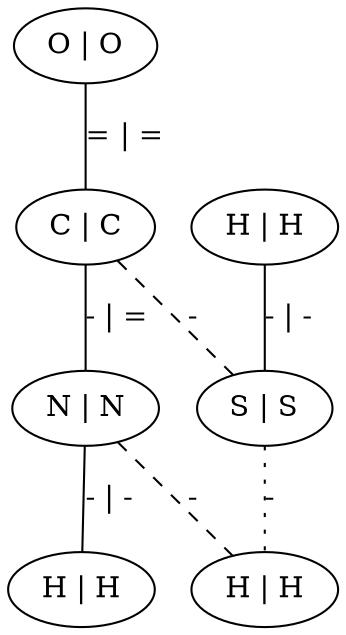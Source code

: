 graph G {
	0 [ label="O | O" ]
	1 [ label="C | C" ]
	2 [ label="N | N" ]
	3 [ label="H | H" ]
	4 [ label="H | H" ]
	5 [ label="S | S" ]
	6 [ label="H | H" ]
	0 -- 1 [ label="= | =" ]
	1 -- 2 [ label="- | =" ]
	1 -- 5 [ style=dashed label="-" ]
	2 -- 3 [ label="- | -" ]
	2 -- 6 [ style=dashed label="-" ]
	4 -- 5 [ label="- | -" ]
	5 -- 6 [ style=dotted label="-" ]
}
